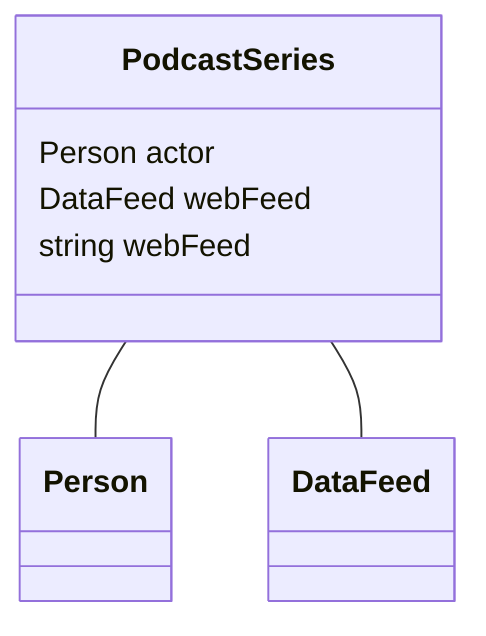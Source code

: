classDiagram
  PodcastSeries -- Person
  PodcastSeries -- DataFeed


class PodcastSeries {

  Person actor
  DataFeed webFeed
  string webFeed

 }
